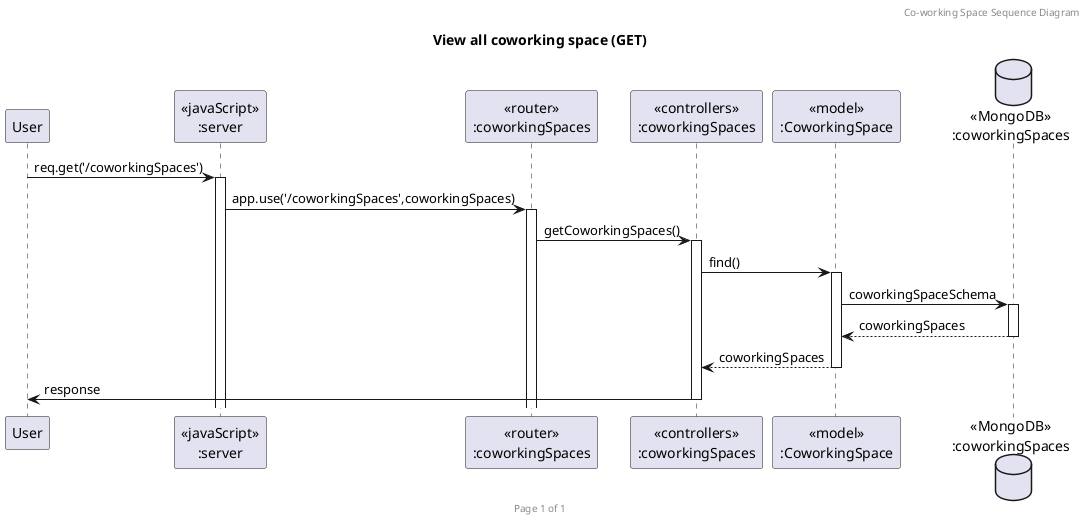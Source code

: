 @startuml View all coworking space (GET)

header Co-working Space Sequence Diagram
footer Page %page% of %lastpage%
title "View all coworking space (GET)"

participant "User" as client
participant "<<javaScript>>\n:server" as server
participant "<<router>>\n:coworkingSpaces" as routerCoworkingSpaces
participant "<<controllers>>\n:coworkingSpaces" as controllersCoworkingSpaces
participant "<<model>>\n:CoworkingSpace" as modelCoworkingSpace
database "<<MongoDB>>\n:coworkingSpaces" as coworkingSpacesDatabase

client->server ++:req.get('/coworkingSpaces')
server->routerCoworkingSpaces ++:app.use('/coworkingSpaces',coworkingSpaces)
routerCoworkingSpaces -> controllersCoworkingSpaces ++:getCoworkingSpaces()
controllersCoworkingSpaces->modelCoworkingSpace ++:find()
modelCoworkingSpace ->coworkingSpacesDatabase ++: coworkingSpaceSchema
coworkingSpacesDatabase --> modelCoworkingSpace --: coworkingSpaces
controllersCoworkingSpaces <-- modelCoworkingSpace --:coworkingSpaces
controllersCoworkingSpaces->client --:response

@enduml